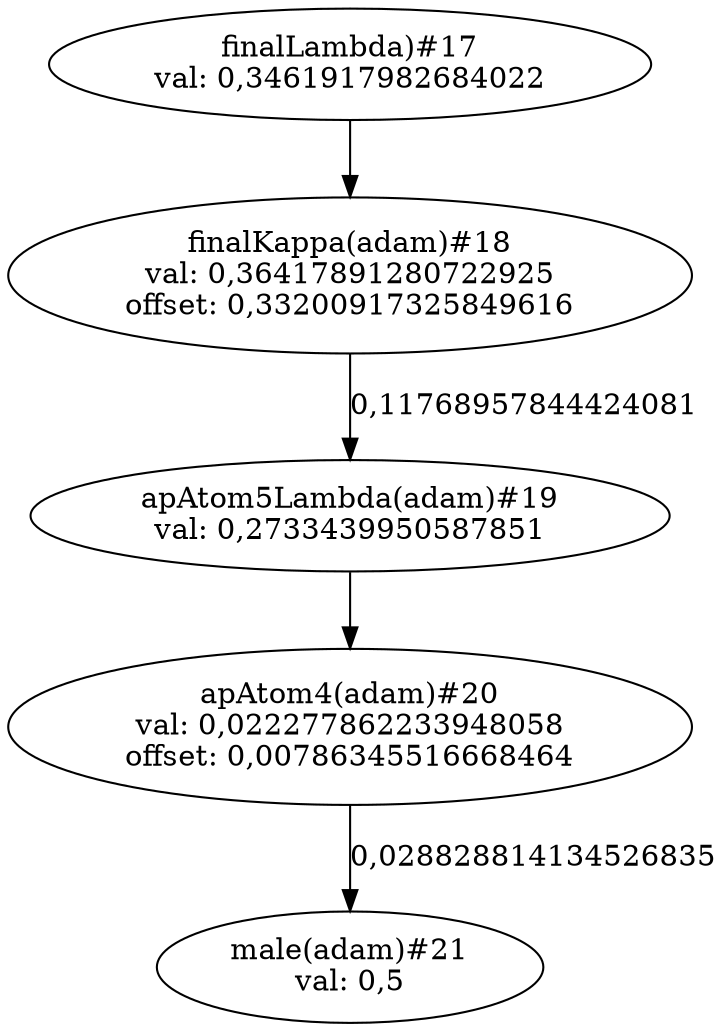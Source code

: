 digraph G {
"finalLambda)#17
val: 0,3461917982684022" -> "finalKappa(adam)#18
val: 0,36417891280722925
offset: 0,33200917325849616";
"finalKappa(adam)#18
val: 0,36417891280722925
offset: 0,33200917325849616" -> "apAtom5Lambda(adam)#19
val: 0,2733439950587851" [ label = "0,11768957844424081" ];
"apAtom5Lambda(adam)#19
val: 0,2733439950587851" -> "apAtom4(adam)#20
val: 0,022277862233948058
offset: 0,00786345516668464";
"apAtom4(adam)#20
val: 0,022277862233948058
offset: 0,00786345516668464" -> "male(adam)#21
val: 0,5" [ label = "0,028828814134526835" ];
}
